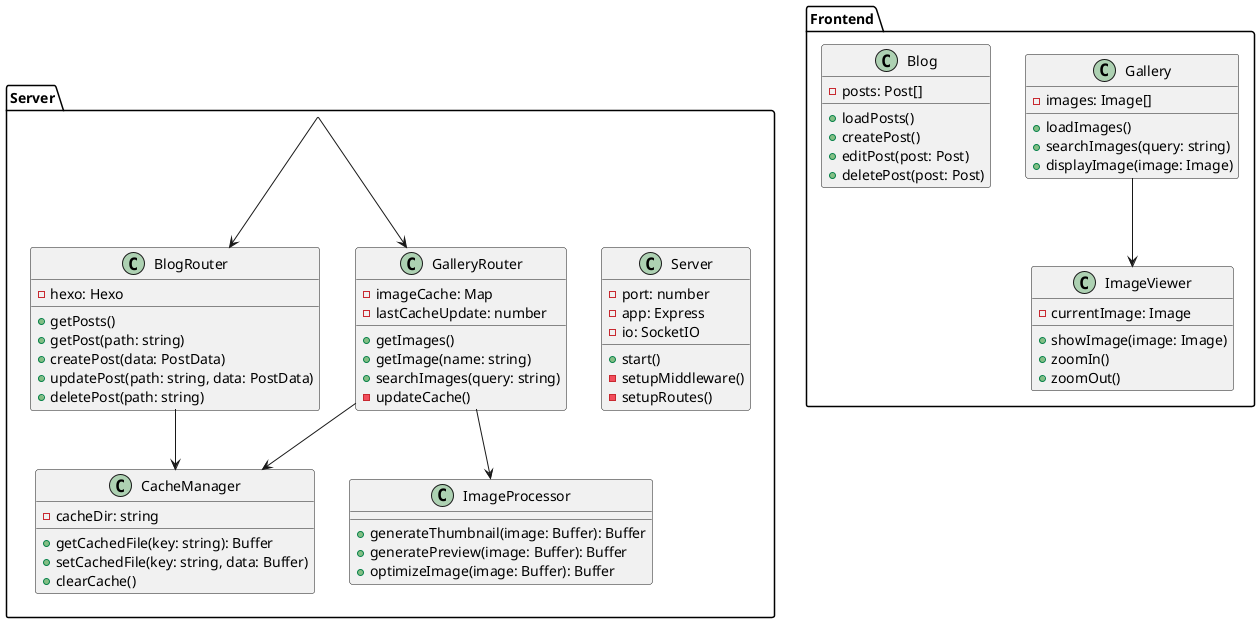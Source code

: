 @startuml Personal Website Class Diagram

package "Server" {
  class Server {
    - port: number
    - app: Express
    - io: SocketIO
    + start()
    - setupMiddleware()
    - setupRoutes()
  }

  class GalleryRouter {
    - imageCache: Map
    - lastCacheUpdate: number
    + getImages()
    + getImage(name: string)
    + searchImages(query: string)
    - updateCache()
  }

  class BlogRouter {
    - hexo: Hexo
    + getPosts()
    + getPost(path: string)
    + createPost(data: PostData)
    + updatePost(path: string, data: PostData)
    + deletePost(path: string)
  }

  class ImageProcessor {
    + generateThumbnail(image: Buffer): Buffer
    + generatePreview(image: Buffer): Buffer
    + optimizeImage(image: Buffer): Buffer
  }

  class CacheManager {
    - cacheDir: string
    + getCachedFile(key: string): Buffer
    + setCachedFile(key: string, data: Buffer)
    + clearCache()
  }
}

package "Frontend" {
  class Gallery {
    - images: Image[]
    + loadImages()
    + searchImages(query: string)
    + displayImage(image: Image)
  }

  class Blog {
    - posts: Post[]
    + loadPosts()
    + createPost()
    + editPost(post: Post)
    + deletePost(post: Post)
  }

  class ImageViewer {
    - currentImage: Image
    + showImage(image: Image)
    + zoomIn()
    + zoomOut()
  }
}

Server --> GalleryRouter
Server --> BlogRouter
GalleryRouter --> ImageProcessor
GalleryRouter --> CacheManager
BlogRouter --> CacheManager
Gallery --> ImageViewer

@enduml
